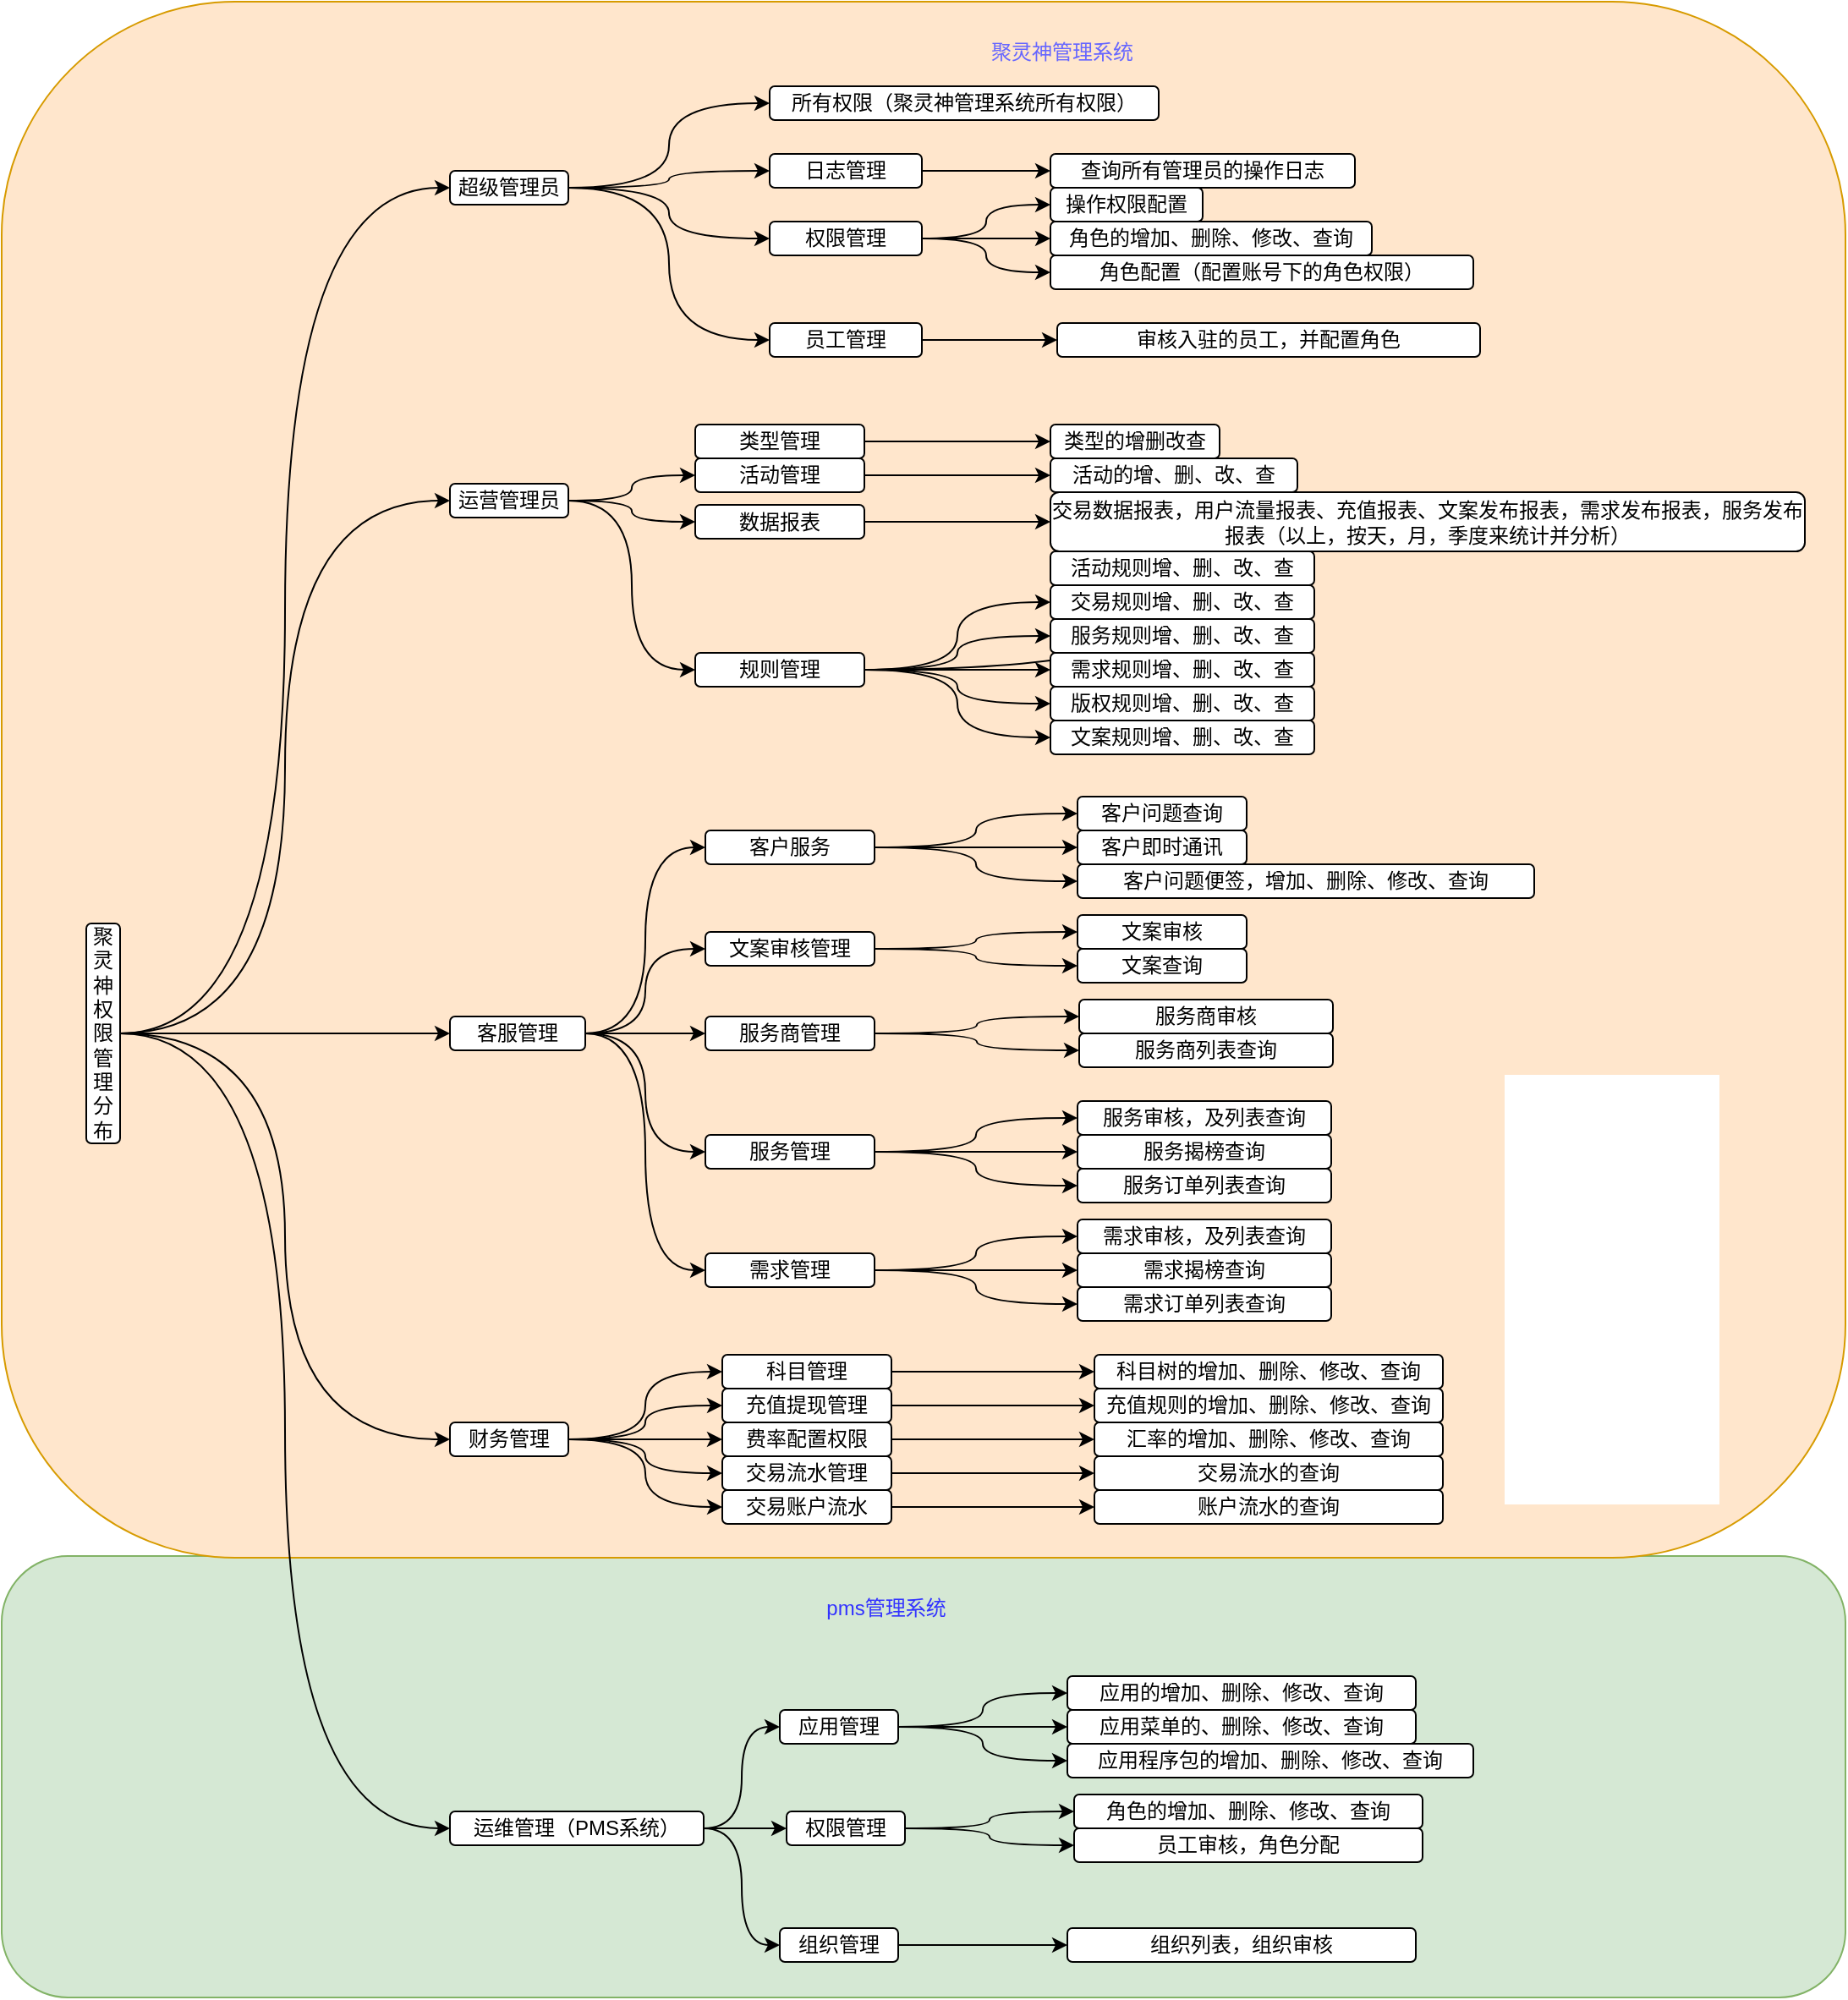 <mxfile version="14.7.7" type="github">
  <diagram id="MB_AScBWJvY5yQ6FJXbP" name="Page-1">
    <mxGraphModel dx="2353" dy="866" grid="1" gridSize="10" guides="1" tooltips="1" connect="1" arrows="1" fold="1" page="1" pageScale="1" pageWidth="827" pageHeight="1169" math="0" shadow="0">
      <root>
        <mxCell id="0" />
        <mxCell id="1" parent="0" />
        <mxCell id="_TmynbGkH612RKtOp_gE-199" value="" style="rounded=1;whiteSpace=wrap;html=1;fillColor=#d5e8d4;strokeColor=#82b366;" vertex="1" parent="1">
          <mxGeometry x="-130" y="929" width="1090" height="261" as="geometry" />
        </mxCell>
        <mxCell id="_TmynbGkH612RKtOp_gE-198" value="" style="rounded=1;whiteSpace=wrap;html=1;fillColor=#ffe6cc;strokeColor=#d79b00;" vertex="1" parent="1">
          <mxGeometry x="-130" y="10" width="1090" height="920" as="geometry" />
        </mxCell>
        <mxCell id="_TmynbGkH612RKtOp_gE-12" style="edgeStyle=orthogonalEdgeStyle;rounded=0;orthogonalLoop=1;jettySize=auto;html=1;entryX=0;entryY=0.5;entryDx=0;entryDy=0;curved=1;" edge="1" parent="1" source="_TmynbGkH612RKtOp_gE-1" target="_TmynbGkH612RKtOp_gE-4">
          <mxGeometry relative="1" as="geometry" />
        </mxCell>
        <mxCell id="_TmynbGkH612RKtOp_gE-15" style="edgeStyle=orthogonalEdgeStyle;curved=1;rounded=0;orthogonalLoop=1;jettySize=auto;html=1;exitX=1;exitY=0.5;exitDx=0;exitDy=0;entryX=0;entryY=0.5;entryDx=0;entryDy=0;" edge="1" parent="1" source="_TmynbGkH612RKtOp_gE-1" target="_TmynbGkH612RKtOp_gE-6">
          <mxGeometry relative="1" as="geometry" />
        </mxCell>
        <mxCell id="_TmynbGkH612RKtOp_gE-54" style="edgeStyle=orthogonalEdgeStyle;curved=1;rounded=0;orthogonalLoop=1;jettySize=auto;html=1;exitX=1;exitY=0.5;exitDx=0;exitDy=0;entryX=0;entryY=0.5;entryDx=0;entryDy=0;" edge="1" parent="1" source="_TmynbGkH612RKtOp_gE-1" target="_TmynbGkH612RKtOp_gE-53">
          <mxGeometry relative="1" as="geometry" />
        </mxCell>
        <mxCell id="_TmynbGkH612RKtOp_gE-116" style="edgeStyle=orthogonalEdgeStyle;curved=1;rounded=0;orthogonalLoop=1;jettySize=auto;html=1;exitX=1;exitY=0.5;exitDx=0;exitDy=0;entryX=0;entryY=0.5;entryDx=0;entryDy=0;" edge="1" parent="1" source="_TmynbGkH612RKtOp_gE-1" target="_TmynbGkH612RKtOp_gE-112">
          <mxGeometry relative="1" as="geometry" />
        </mxCell>
        <mxCell id="_TmynbGkH612RKtOp_gE-195" style="edgeStyle=orthogonalEdgeStyle;curved=1;rounded=0;orthogonalLoop=1;jettySize=auto;html=1;exitX=1;exitY=0.5;exitDx=0;exitDy=0;entryX=0;entryY=0.5;entryDx=0;entryDy=0;" edge="1" parent="1" source="_TmynbGkH612RKtOp_gE-1" target="_TmynbGkH612RKtOp_gE-5">
          <mxGeometry relative="1" as="geometry" />
        </mxCell>
        <mxCell id="_TmynbGkH612RKtOp_gE-1" value="聚灵神权限管理分布" style="rounded=1;whiteSpace=wrap;html=1;" vertex="1" parent="1">
          <mxGeometry x="-80" y="555" width="20" height="130" as="geometry" />
        </mxCell>
        <mxCell id="_TmynbGkH612RKtOp_gE-67" style="edgeStyle=orthogonalEdgeStyle;curved=1;rounded=0;orthogonalLoop=1;jettySize=auto;html=1;exitX=1;exitY=0.5;exitDx=0;exitDy=0;entryX=0;entryY=0.5;entryDx=0;entryDy=0;" edge="1" parent="1" source="_TmynbGkH612RKtOp_gE-4" target="_TmynbGkH612RKtOp_gE-18">
          <mxGeometry relative="1" as="geometry" />
        </mxCell>
        <mxCell id="_TmynbGkH612RKtOp_gE-68" style="edgeStyle=orthogonalEdgeStyle;curved=1;rounded=0;orthogonalLoop=1;jettySize=auto;html=1;exitX=1;exitY=0.5;exitDx=0;exitDy=0;entryX=0;entryY=0.5;entryDx=0;entryDy=0;" edge="1" parent="1" source="_TmynbGkH612RKtOp_gE-4" target="_TmynbGkH612RKtOp_gE-62">
          <mxGeometry relative="1" as="geometry" />
        </mxCell>
        <mxCell id="_TmynbGkH612RKtOp_gE-125" style="edgeStyle=orthogonalEdgeStyle;curved=1;rounded=0;orthogonalLoop=1;jettySize=auto;html=1;exitX=1;exitY=0.5;exitDx=0;exitDy=0;" edge="1" parent="1" source="_TmynbGkH612RKtOp_gE-4" target="_TmynbGkH612RKtOp_gE-123">
          <mxGeometry relative="1" as="geometry" />
        </mxCell>
        <mxCell id="_TmynbGkH612RKtOp_gE-207" style="edgeStyle=orthogonalEdgeStyle;curved=1;rounded=0;orthogonalLoop=1;jettySize=auto;html=1;exitX=1;exitY=0.5;exitDx=0;exitDy=0;entryX=0;entryY=0.5;entryDx=0;entryDy=0;" edge="1" parent="1" source="_TmynbGkH612RKtOp_gE-4" target="_TmynbGkH612RKtOp_gE-204">
          <mxGeometry relative="1" as="geometry" />
        </mxCell>
        <mxCell id="_TmynbGkH612RKtOp_gE-4" value="超级管理员" style="rounded=1;whiteSpace=wrap;html=1;" vertex="1" parent="1">
          <mxGeometry x="135" y="110" width="70" height="20" as="geometry" />
        </mxCell>
        <mxCell id="_TmynbGkH612RKtOp_gE-71" style="edgeStyle=orthogonalEdgeStyle;curved=1;rounded=0;orthogonalLoop=1;jettySize=auto;html=1;exitX=1;exitY=0.5;exitDx=0;exitDy=0;" edge="1" parent="1" source="_TmynbGkH612RKtOp_gE-5" target="_TmynbGkH612RKtOp_gE-24">
          <mxGeometry relative="1" as="geometry" />
        </mxCell>
        <mxCell id="_TmynbGkH612RKtOp_gE-72" style="edgeStyle=orthogonalEdgeStyle;curved=1;rounded=0;orthogonalLoop=1;jettySize=auto;html=1;exitX=1;exitY=0.5;exitDx=0;exitDy=0;entryX=0;entryY=0.5;entryDx=0;entryDy=0;" edge="1" parent="1" source="_TmynbGkH612RKtOp_gE-5" target="_TmynbGkH612RKtOp_gE-25">
          <mxGeometry relative="1" as="geometry" />
        </mxCell>
        <mxCell id="_TmynbGkH612RKtOp_gE-73" style="edgeStyle=orthogonalEdgeStyle;curved=1;rounded=0;orthogonalLoop=1;jettySize=auto;html=1;exitX=1;exitY=0.5;exitDx=0;exitDy=0;entryX=0;entryY=0.5;entryDx=0;entryDy=0;" edge="1" parent="1" source="_TmynbGkH612RKtOp_gE-5" target="_TmynbGkH612RKtOp_gE-26">
          <mxGeometry relative="1" as="geometry" />
        </mxCell>
        <mxCell id="_TmynbGkH612RKtOp_gE-5" value="运营管理员" style="rounded=1;whiteSpace=wrap;html=1;" vertex="1" parent="1">
          <mxGeometry x="135" y="295" width="70" height="20" as="geometry" />
        </mxCell>
        <mxCell id="_TmynbGkH612RKtOp_gE-74" style="edgeStyle=orthogonalEdgeStyle;curved=1;rounded=0;orthogonalLoop=1;jettySize=auto;html=1;exitX=1;exitY=0.5;exitDx=0;exitDy=0;entryX=0;entryY=0.5;entryDx=0;entryDy=0;" edge="1" parent="1" source="_TmynbGkH612RKtOp_gE-6" target="_TmynbGkH612RKtOp_gE-27">
          <mxGeometry relative="1" as="geometry" />
        </mxCell>
        <mxCell id="_TmynbGkH612RKtOp_gE-75" style="edgeStyle=orthogonalEdgeStyle;curved=1;rounded=0;orthogonalLoop=1;jettySize=auto;html=1;exitX=1;exitY=0.5;exitDx=0;exitDy=0;" edge="1" parent="1" source="_TmynbGkH612RKtOp_gE-6" target="_TmynbGkH612RKtOp_gE-28">
          <mxGeometry relative="1" as="geometry" />
        </mxCell>
        <mxCell id="_TmynbGkH612RKtOp_gE-76" style="edgeStyle=orthogonalEdgeStyle;curved=1;rounded=0;orthogonalLoop=1;jettySize=auto;html=1;exitX=1;exitY=0.5;exitDx=0;exitDy=0;entryX=0;entryY=0.5;entryDx=0;entryDy=0;" edge="1" parent="1" source="_TmynbGkH612RKtOp_gE-6" target="_TmynbGkH612RKtOp_gE-29">
          <mxGeometry relative="1" as="geometry" />
        </mxCell>
        <mxCell id="_TmynbGkH612RKtOp_gE-77" style="edgeStyle=orthogonalEdgeStyle;curved=1;rounded=0;orthogonalLoop=1;jettySize=auto;html=1;exitX=1;exitY=0.5;exitDx=0;exitDy=0;" edge="1" parent="1" source="_TmynbGkH612RKtOp_gE-6" target="_TmynbGkH612RKtOp_gE-30">
          <mxGeometry relative="1" as="geometry" />
        </mxCell>
        <mxCell id="_TmynbGkH612RKtOp_gE-78" style="edgeStyle=orthogonalEdgeStyle;curved=1;rounded=0;orthogonalLoop=1;jettySize=auto;html=1;exitX=1;exitY=0.5;exitDx=0;exitDy=0;entryX=0;entryY=0.5;entryDx=0;entryDy=0;" edge="1" parent="1" source="_TmynbGkH612RKtOp_gE-6" target="_TmynbGkH612RKtOp_gE-32">
          <mxGeometry relative="1" as="geometry" />
        </mxCell>
        <mxCell id="_TmynbGkH612RKtOp_gE-6" value="财务管理" style="rounded=1;whiteSpace=wrap;html=1;" vertex="1" parent="1">
          <mxGeometry x="135" y="850" width="70" height="20" as="geometry" />
        </mxCell>
        <mxCell id="_TmynbGkH612RKtOp_gE-18" value="所有权限（聚灵神管理系统所有权限）" style="rounded=1;whiteSpace=wrap;html=1;" vertex="1" parent="1">
          <mxGeometry x="324" y="60" width="230" height="20" as="geometry" />
        </mxCell>
        <mxCell id="_TmynbGkH612RKtOp_gE-86" style="edgeStyle=orthogonalEdgeStyle;curved=1;rounded=0;orthogonalLoop=1;jettySize=auto;html=1;exitX=1;exitY=0.5;exitDx=0;exitDy=0;entryX=0;entryY=0.5;entryDx=0;entryDy=0;" edge="1" parent="1" source="_TmynbGkH612RKtOp_gE-23" target="_TmynbGkH612RKtOp_gE-37">
          <mxGeometry relative="1" as="geometry" />
        </mxCell>
        <mxCell id="_TmynbGkH612RKtOp_gE-23" value="类型管理" style="rounded=1;whiteSpace=wrap;html=1;" vertex="1" parent="1">
          <mxGeometry x="280" y="260" width="100" height="20" as="geometry" />
        </mxCell>
        <mxCell id="_TmynbGkH612RKtOp_gE-88" style="edgeStyle=orthogonalEdgeStyle;curved=1;rounded=0;orthogonalLoop=1;jettySize=auto;html=1;exitX=1;exitY=0.5;exitDx=0;exitDy=0;entryX=0;entryY=0.5;entryDx=0;entryDy=0;" edge="1" parent="1" source="_TmynbGkH612RKtOp_gE-24" target="_TmynbGkH612RKtOp_gE-38">
          <mxGeometry relative="1" as="geometry" />
        </mxCell>
        <mxCell id="_TmynbGkH612RKtOp_gE-24" value="活动管理" style="rounded=1;whiteSpace=wrap;html=1;" vertex="1" parent="1">
          <mxGeometry x="280" y="280" width="100" height="20" as="geometry" />
        </mxCell>
        <mxCell id="_TmynbGkH612RKtOp_gE-89" style="edgeStyle=orthogonalEdgeStyle;curved=1;rounded=0;orthogonalLoop=1;jettySize=auto;html=1;exitX=1;exitY=0.5;exitDx=0;exitDy=0;" edge="1" parent="1" source="_TmynbGkH612RKtOp_gE-25" target="_TmynbGkH612RKtOp_gE-39">
          <mxGeometry relative="1" as="geometry" />
        </mxCell>
        <mxCell id="_TmynbGkH612RKtOp_gE-25" value="数据报表" style="rounded=1;whiteSpace=wrap;html=1;" vertex="1" parent="1">
          <mxGeometry x="280" y="307.5" width="100" height="20" as="geometry" />
        </mxCell>
        <mxCell id="_TmynbGkH612RKtOp_gE-90" style="edgeStyle=orthogonalEdgeStyle;curved=1;rounded=0;orthogonalLoop=1;jettySize=auto;html=1;exitX=1;exitY=0.5;exitDx=0;exitDy=0;" edge="1" parent="1" source="_TmynbGkH612RKtOp_gE-26" target="_TmynbGkH612RKtOp_gE-40">
          <mxGeometry relative="1" as="geometry" />
        </mxCell>
        <mxCell id="_TmynbGkH612RKtOp_gE-91" style="edgeStyle=orthogonalEdgeStyle;curved=1;rounded=0;orthogonalLoop=1;jettySize=auto;html=1;exitX=1;exitY=0.5;exitDx=0;exitDy=0;entryX=0;entryY=0.5;entryDx=0;entryDy=0;" edge="1" parent="1" source="_TmynbGkH612RKtOp_gE-26" target="_TmynbGkH612RKtOp_gE-41">
          <mxGeometry relative="1" as="geometry" />
        </mxCell>
        <mxCell id="_TmynbGkH612RKtOp_gE-92" style="edgeStyle=orthogonalEdgeStyle;curved=1;rounded=0;orthogonalLoop=1;jettySize=auto;html=1;exitX=1;exitY=0.5;exitDx=0;exitDy=0;entryX=0;entryY=0.5;entryDx=0;entryDy=0;" edge="1" parent="1" source="_TmynbGkH612RKtOp_gE-26" target="_TmynbGkH612RKtOp_gE-43">
          <mxGeometry relative="1" as="geometry" />
        </mxCell>
        <mxCell id="_TmynbGkH612RKtOp_gE-93" style="edgeStyle=orthogonalEdgeStyle;curved=1;rounded=0;orthogonalLoop=1;jettySize=auto;html=1;exitX=1;exitY=0.5;exitDx=0;exitDy=0;entryX=0;entryY=0.5;entryDx=0;entryDy=0;" edge="1" parent="1" source="_TmynbGkH612RKtOp_gE-26" target="_TmynbGkH612RKtOp_gE-44">
          <mxGeometry relative="1" as="geometry" />
        </mxCell>
        <mxCell id="_TmynbGkH612RKtOp_gE-94" style="edgeStyle=orthogonalEdgeStyle;curved=1;rounded=0;orthogonalLoop=1;jettySize=auto;html=1;exitX=1;exitY=0.5;exitDx=0;exitDy=0;entryX=0;entryY=0.5;entryDx=0;entryDy=0;" edge="1" parent="1" source="_TmynbGkH612RKtOp_gE-26" target="_TmynbGkH612RKtOp_gE-46">
          <mxGeometry relative="1" as="geometry" />
        </mxCell>
        <mxCell id="_TmynbGkH612RKtOp_gE-95" style="edgeStyle=orthogonalEdgeStyle;curved=1;rounded=0;orthogonalLoop=1;jettySize=auto;html=1;exitX=1;exitY=0.5;exitDx=0;exitDy=0;entryX=0;entryY=0.5;entryDx=0;entryDy=0;" edge="1" parent="1" source="_TmynbGkH612RKtOp_gE-26" target="_TmynbGkH612RKtOp_gE-47">
          <mxGeometry relative="1" as="geometry" />
        </mxCell>
        <mxCell id="_TmynbGkH612RKtOp_gE-26" value="规则管理" style="rounded=1;whiteSpace=wrap;html=1;" vertex="1" parent="1">
          <mxGeometry x="280" y="395" width="100" height="20" as="geometry" />
        </mxCell>
        <mxCell id="_TmynbGkH612RKtOp_gE-96" style="edgeStyle=orthogonalEdgeStyle;curved=1;rounded=0;orthogonalLoop=1;jettySize=auto;html=1;exitX=1;exitY=0.5;exitDx=0;exitDy=0;entryX=0;entryY=0.5;entryDx=0;entryDy=0;" edge="1" parent="1" source="_TmynbGkH612RKtOp_gE-27" target="_TmynbGkH612RKtOp_gE-48">
          <mxGeometry relative="1" as="geometry" />
        </mxCell>
        <mxCell id="_TmynbGkH612RKtOp_gE-27" value="科目管理" style="rounded=1;whiteSpace=wrap;html=1;" vertex="1" parent="1">
          <mxGeometry x="296" y="810" width="100" height="20" as="geometry" />
        </mxCell>
        <mxCell id="_TmynbGkH612RKtOp_gE-97" style="edgeStyle=orthogonalEdgeStyle;curved=1;rounded=0;orthogonalLoop=1;jettySize=auto;html=1;exitX=1;exitY=0.5;exitDx=0;exitDy=0;" edge="1" parent="1" source="_TmynbGkH612RKtOp_gE-28" target="_TmynbGkH612RKtOp_gE-49">
          <mxGeometry relative="1" as="geometry" />
        </mxCell>
        <mxCell id="_TmynbGkH612RKtOp_gE-28" value="充值提现管理" style="rounded=1;whiteSpace=wrap;html=1;" vertex="1" parent="1">
          <mxGeometry x="296" y="830" width="100" height="20" as="geometry" />
        </mxCell>
        <mxCell id="_TmynbGkH612RKtOp_gE-98" style="edgeStyle=orthogonalEdgeStyle;curved=1;rounded=0;orthogonalLoop=1;jettySize=auto;html=1;exitX=1;exitY=0.5;exitDx=0;exitDy=0;" edge="1" parent="1" source="_TmynbGkH612RKtOp_gE-29" target="_TmynbGkH612RKtOp_gE-50">
          <mxGeometry relative="1" as="geometry" />
        </mxCell>
        <mxCell id="_TmynbGkH612RKtOp_gE-29" value="费率配置权限" style="rounded=1;whiteSpace=wrap;html=1;" vertex="1" parent="1">
          <mxGeometry x="296" y="850" width="100" height="20" as="geometry" />
        </mxCell>
        <mxCell id="_TmynbGkH612RKtOp_gE-99" style="edgeStyle=orthogonalEdgeStyle;curved=1;rounded=0;orthogonalLoop=1;jettySize=auto;html=1;exitX=1;exitY=0.5;exitDx=0;exitDy=0;entryX=0;entryY=0.5;entryDx=0;entryDy=0;" edge="1" parent="1" source="_TmynbGkH612RKtOp_gE-30" target="_TmynbGkH612RKtOp_gE-51">
          <mxGeometry relative="1" as="geometry" />
        </mxCell>
        <mxCell id="_TmynbGkH612RKtOp_gE-30" value="交易流水管理" style="rounded=1;whiteSpace=wrap;html=1;" vertex="1" parent="1">
          <mxGeometry x="296" y="870" width="100" height="20" as="geometry" />
        </mxCell>
        <mxCell id="_TmynbGkH612RKtOp_gE-163" style="edgeStyle=orthogonalEdgeStyle;curved=1;rounded=0;orthogonalLoop=1;jettySize=auto;html=1;exitX=1;exitY=0.5;exitDx=0;exitDy=0;entryX=0;entryY=0.5;entryDx=0;entryDy=0;" edge="1" parent="1" source="_TmynbGkH612RKtOp_gE-32" target="_TmynbGkH612RKtOp_gE-52">
          <mxGeometry relative="1" as="geometry" />
        </mxCell>
        <mxCell id="_TmynbGkH612RKtOp_gE-32" value="交易账户流水" style="rounded=1;whiteSpace=wrap;html=1;" vertex="1" parent="1">
          <mxGeometry x="296" y="890" width="100" height="20" as="geometry" />
        </mxCell>
        <mxCell id="_TmynbGkH612RKtOp_gE-37" value="类型的增删改查" style="rounded=1;whiteSpace=wrap;html=1;" vertex="1" parent="1">
          <mxGeometry x="490" y="260" width="100" height="20" as="geometry" />
        </mxCell>
        <mxCell id="_TmynbGkH612RKtOp_gE-38" value="活动的增、删、改、查" style="rounded=1;whiteSpace=wrap;html=1;" vertex="1" parent="1">
          <mxGeometry x="490" y="280" width="146" height="20" as="geometry" />
        </mxCell>
        <mxCell id="_TmynbGkH612RKtOp_gE-39" value="交易数据报表，用户流量报表、充值报表、文案发布报表，需求发布报表，服务发布报表（以上，按天，月，季度来统计并分析）" style="rounded=1;whiteSpace=wrap;html=1;" vertex="1" parent="1">
          <mxGeometry x="490" y="300" width="446" height="35" as="geometry" />
        </mxCell>
        <mxCell id="_TmynbGkH612RKtOp_gE-40" value="活动规则增、删、改、查" style="rounded=1;whiteSpace=wrap;html=1;" vertex="1" parent="1">
          <mxGeometry x="490" y="335" width="156" height="20" as="geometry" />
        </mxCell>
        <mxCell id="_TmynbGkH612RKtOp_gE-41" value="交易规则增、删、改、查" style="rounded=1;whiteSpace=wrap;html=1;" vertex="1" parent="1">
          <mxGeometry x="490" y="355" width="156" height="20" as="geometry" />
        </mxCell>
        <mxCell id="_TmynbGkH612RKtOp_gE-43" value="服务规则增、删、改、查" style="rounded=1;whiteSpace=wrap;html=1;" vertex="1" parent="1">
          <mxGeometry x="490" y="375" width="156" height="20" as="geometry" />
        </mxCell>
        <mxCell id="_TmynbGkH612RKtOp_gE-44" value="需求规则增、删、改、查" style="rounded=1;whiteSpace=wrap;html=1;" vertex="1" parent="1">
          <mxGeometry x="490" y="395" width="156" height="20" as="geometry" />
        </mxCell>
        <mxCell id="_TmynbGkH612RKtOp_gE-46" value="版权规则增、删、改、查" style="rounded=1;whiteSpace=wrap;html=1;" vertex="1" parent="1">
          <mxGeometry x="490" y="415" width="156" height="20" as="geometry" />
        </mxCell>
        <mxCell id="_TmynbGkH612RKtOp_gE-47" value="文案规则增、删、改、查" style="rounded=1;whiteSpace=wrap;html=1;" vertex="1" parent="1">
          <mxGeometry x="490" y="435" width="156" height="20" as="geometry" />
        </mxCell>
        <mxCell id="_TmynbGkH612RKtOp_gE-48" value="科目树的增加、删除、修改、查询" style="rounded=1;whiteSpace=wrap;html=1;" vertex="1" parent="1">
          <mxGeometry x="516" y="810" width="206" height="20" as="geometry" />
        </mxCell>
        <mxCell id="_TmynbGkH612RKtOp_gE-49" value="充值规则的增加、删除、修改、查询" style="rounded=1;whiteSpace=wrap;html=1;" vertex="1" parent="1">
          <mxGeometry x="516" y="830" width="206" height="20" as="geometry" />
        </mxCell>
        <mxCell id="_TmynbGkH612RKtOp_gE-50" value="汇率的增加、删除、修改、查询" style="rounded=1;whiteSpace=wrap;html=1;" vertex="1" parent="1">
          <mxGeometry x="516" y="850" width="206" height="20" as="geometry" />
        </mxCell>
        <mxCell id="_TmynbGkH612RKtOp_gE-51" value="交易流水的查询" style="rounded=1;whiteSpace=wrap;html=1;" vertex="1" parent="1">
          <mxGeometry x="516" y="870" width="206" height="20" as="geometry" />
        </mxCell>
        <mxCell id="_TmynbGkH612RKtOp_gE-52" value="账户流水的查询" style="rounded=1;whiteSpace=wrap;html=1;" vertex="1" parent="1">
          <mxGeometry x="516" y="890" width="206" height="20" as="geometry" />
        </mxCell>
        <mxCell id="_TmynbGkH612RKtOp_gE-196" style="edgeStyle=orthogonalEdgeStyle;curved=1;rounded=0;orthogonalLoop=1;jettySize=auto;html=1;exitX=1;exitY=0.5;exitDx=0;exitDy=0;entryX=0;entryY=0.5;entryDx=0;entryDy=0;" edge="1" parent="1" source="_TmynbGkH612RKtOp_gE-53" target="_TmynbGkH612RKtOp_gE-55">
          <mxGeometry relative="1" as="geometry" />
        </mxCell>
        <mxCell id="_TmynbGkH612RKtOp_gE-197" style="edgeStyle=orthogonalEdgeStyle;curved=1;rounded=0;orthogonalLoop=1;jettySize=auto;html=1;exitX=1;exitY=0.5;exitDx=0;exitDy=0;entryX=0;entryY=0.5;entryDx=0;entryDy=0;" edge="1" parent="1" source="_TmynbGkH612RKtOp_gE-53" target="_TmynbGkH612RKtOp_gE-59">
          <mxGeometry relative="1" as="geometry" />
        </mxCell>
        <mxCell id="_TmynbGkH612RKtOp_gE-202" style="edgeStyle=orthogonalEdgeStyle;curved=1;rounded=0;orthogonalLoop=1;jettySize=auto;html=1;exitX=1;exitY=0.5;exitDx=0;exitDy=0;entryX=0;entryY=0.5;entryDx=0;entryDy=0;" edge="1" parent="1" source="_TmynbGkH612RKtOp_gE-53" target="_TmynbGkH612RKtOp_gE-200">
          <mxGeometry relative="1" as="geometry" />
        </mxCell>
        <mxCell id="_TmynbGkH612RKtOp_gE-53" value="运维管理（PMS系统）" style="rounded=1;whiteSpace=wrap;html=1;" vertex="1" parent="1">
          <mxGeometry x="135" y="1080" width="150" height="20" as="geometry" />
        </mxCell>
        <mxCell id="_TmynbGkH612RKtOp_gE-101" style="edgeStyle=orthogonalEdgeStyle;curved=1;rounded=0;orthogonalLoop=1;jettySize=auto;html=1;exitX=1;exitY=0.5;exitDx=0;exitDy=0;entryX=0;entryY=0.5;entryDx=0;entryDy=0;" edge="1" parent="1" source="_TmynbGkH612RKtOp_gE-55" target="_TmynbGkH612RKtOp_gE-56">
          <mxGeometry relative="1" as="geometry" />
        </mxCell>
        <mxCell id="_TmynbGkH612RKtOp_gE-103" style="edgeStyle=orthogonalEdgeStyle;curved=1;rounded=0;orthogonalLoop=1;jettySize=auto;html=1;exitX=1;exitY=0.5;exitDx=0;exitDy=0;" edge="1" parent="1" source="_TmynbGkH612RKtOp_gE-55" target="_TmynbGkH612RKtOp_gE-57">
          <mxGeometry relative="1" as="geometry" />
        </mxCell>
        <mxCell id="_TmynbGkH612RKtOp_gE-104" style="edgeStyle=orthogonalEdgeStyle;curved=1;rounded=0;orthogonalLoop=1;jettySize=auto;html=1;exitX=1;exitY=0.5;exitDx=0;exitDy=0;" edge="1" parent="1" source="_TmynbGkH612RKtOp_gE-55" target="_TmynbGkH612RKtOp_gE-58">
          <mxGeometry relative="1" as="geometry" />
        </mxCell>
        <mxCell id="_TmynbGkH612RKtOp_gE-55" value="应用管理" style="rounded=1;whiteSpace=wrap;html=1;" vertex="1" parent="1">
          <mxGeometry x="330" y="1020" width="70" height="20" as="geometry" />
        </mxCell>
        <mxCell id="_TmynbGkH612RKtOp_gE-56" value="应用的增加、删除、修改、查询" style="rounded=1;whiteSpace=wrap;html=1;" vertex="1" parent="1">
          <mxGeometry x="500" y="1000" width="206" height="20" as="geometry" />
        </mxCell>
        <mxCell id="_TmynbGkH612RKtOp_gE-57" value="应用菜单的、删除、修改、查询" style="rounded=1;whiteSpace=wrap;html=1;" vertex="1" parent="1">
          <mxGeometry x="500" y="1020" width="206" height="20" as="geometry" />
        </mxCell>
        <mxCell id="_TmynbGkH612RKtOp_gE-58" value="应用程序包的增加、删除、修改、查询" style="rounded=1;whiteSpace=wrap;html=1;" vertex="1" parent="1">
          <mxGeometry x="500" y="1040" width="240" height="20" as="geometry" />
        </mxCell>
        <mxCell id="_TmynbGkH612RKtOp_gE-105" style="edgeStyle=orthogonalEdgeStyle;curved=1;rounded=0;orthogonalLoop=1;jettySize=auto;html=1;exitX=1;exitY=0.5;exitDx=0;exitDy=0;" edge="1" parent="1" source="_TmynbGkH612RKtOp_gE-59" target="_TmynbGkH612RKtOp_gE-60">
          <mxGeometry relative="1" as="geometry" />
        </mxCell>
        <mxCell id="_TmynbGkH612RKtOp_gE-106" style="edgeStyle=orthogonalEdgeStyle;curved=1;rounded=0;orthogonalLoop=1;jettySize=auto;html=1;exitX=1;exitY=0.5;exitDx=0;exitDy=0;" edge="1" parent="1" source="_TmynbGkH612RKtOp_gE-59" target="_TmynbGkH612RKtOp_gE-61">
          <mxGeometry relative="1" as="geometry" />
        </mxCell>
        <mxCell id="_TmynbGkH612RKtOp_gE-59" value="权限管理" style="rounded=1;whiteSpace=wrap;html=1;" vertex="1" parent="1">
          <mxGeometry x="334" y="1080" width="70" height="20" as="geometry" />
        </mxCell>
        <mxCell id="_TmynbGkH612RKtOp_gE-60" value="角色的增加、删除、修改、查询" style="rounded=1;whiteSpace=wrap;html=1;" vertex="1" parent="1">
          <mxGeometry x="504" y="1070" width="206" height="20" as="geometry" />
        </mxCell>
        <mxCell id="_TmynbGkH612RKtOp_gE-61" value="员工审核，角色分配" style="rounded=1;whiteSpace=wrap;html=1;" vertex="1" parent="1">
          <mxGeometry x="504" y="1090" width="206" height="20" as="geometry" />
        </mxCell>
        <mxCell id="_TmynbGkH612RKtOp_gE-81" style="edgeStyle=orthogonalEdgeStyle;curved=1;rounded=0;orthogonalLoop=1;jettySize=auto;html=1;exitX=1;exitY=0.5;exitDx=0;exitDy=0;" edge="1" parent="1" source="_TmynbGkH612RKtOp_gE-62" target="_TmynbGkH612RKtOp_gE-64">
          <mxGeometry relative="1" as="geometry" />
        </mxCell>
        <mxCell id="_TmynbGkH612RKtOp_gE-82" style="edgeStyle=orthogonalEdgeStyle;curved=1;rounded=0;orthogonalLoop=1;jettySize=auto;html=1;exitX=1;exitY=0.5;exitDx=0;exitDy=0;entryX=0;entryY=0.5;entryDx=0;entryDy=0;" edge="1" parent="1" source="_TmynbGkH612RKtOp_gE-62" target="_TmynbGkH612RKtOp_gE-63">
          <mxGeometry relative="1" as="geometry" />
        </mxCell>
        <mxCell id="_TmynbGkH612RKtOp_gE-83" style="edgeStyle=orthogonalEdgeStyle;curved=1;rounded=0;orthogonalLoop=1;jettySize=auto;html=1;exitX=1;exitY=0.5;exitDx=0;exitDy=0;" edge="1" parent="1" source="_TmynbGkH612RKtOp_gE-62" target="_TmynbGkH612RKtOp_gE-65">
          <mxGeometry relative="1" as="geometry" />
        </mxCell>
        <mxCell id="_TmynbGkH612RKtOp_gE-62" value="权限管理" style="rounded=1;whiteSpace=wrap;html=1;" vertex="1" parent="1">
          <mxGeometry x="324" y="140" width="90" height="20" as="geometry" />
        </mxCell>
        <mxCell id="_TmynbGkH612RKtOp_gE-63" value="操作权限配置" style="rounded=1;whiteSpace=wrap;html=1;" vertex="1" parent="1">
          <mxGeometry x="490" y="120" width="90" height="20" as="geometry" />
        </mxCell>
        <mxCell id="_TmynbGkH612RKtOp_gE-64" value="角色的增加、删除、修改、查询" style="rounded=1;whiteSpace=wrap;html=1;" vertex="1" parent="1">
          <mxGeometry x="490" y="140" width="190" height="20" as="geometry" />
        </mxCell>
        <mxCell id="_TmynbGkH612RKtOp_gE-65" value="角色配置（配置账号下的角色权限）" style="rounded=1;whiteSpace=wrap;html=1;" vertex="1" parent="1">
          <mxGeometry x="490" y="160" width="250" height="20" as="geometry" />
        </mxCell>
        <mxCell id="_TmynbGkH612RKtOp_gE-110" value="&lt;font color=&quot;#3333ff&quot;&gt;pms管理系统&lt;/font&gt;" style="text;html=1;strokeColor=none;fillColor=none;align=center;verticalAlign=middle;whiteSpace=wrap;rounded=0;" vertex="1" parent="1">
          <mxGeometry x="310" y="940" width="166" height="40" as="geometry" />
        </mxCell>
        <mxCell id="_TmynbGkH612RKtOp_gE-111" value="&lt;font color=&quot;#6666ff&quot;&gt;聚灵神管理系统&lt;/font&gt;" style="text;html=1;strokeColor=none;fillColor=none;align=center;verticalAlign=middle;whiteSpace=wrap;rounded=0;" vertex="1" parent="1">
          <mxGeometry x="414" y="20" width="166" height="40" as="geometry" />
        </mxCell>
        <mxCell id="_TmynbGkH612RKtOp_gE-175" style="edgeStyle=orthogonalEdgeStyle;curved=1;rounded=0;orthogonalLoop=1;jettySize=auto;html=1;exitX=1;exitY=0.5;exitDx=0;exitDy=0;entryX=0;entryY=0.5;entryDx=0;entryDy=0;" edge="1" parent="1" source="_TmynbGkH612RKtOp_gE-112" target="_TmynbGkH612RKtOp_gE-158">
          <mxGeometry relative="1" as="geometry" />
        </mxCell>
        <mxCell id="_TmynbGkH612RKtOp_gE-176" style="edgeStyle=orthogonalEdgeStyle;curved=1;rounded=0;orthogonalLoop=1;jettySize=auto;html=1;exitX=1;exitY=0.5;exitDx=0;exitDy=0;entryX=0;entryY=0.5;entryDx=0;entryDy=0;" edge="1" parent="1" source="_TmynbGkH612RKtOp_gE-112" target="_TmynbGkH612RKtOp_gE-155">
          <mxGeometry relative="1" as="geometry" />
        </mxCell>
        <mxCell id="_TmynbGkH612RKtOp_gE-177" style="edgeStyle=orthogonalEdgeStyle;curved=1;rounded=0;orthogonalLoop=1;jettySize=auto;html=1;exitX=1;exitY=0.5;exitDx=0;exitDy=0;" edge="1" parent="1" source="_TmynbGkH612RKtOp_gE-112" target="_TmynbGkH612RKtOp_gE-156">
          <mxGeometry relative="1" as="geometry" />
        </mxCell>
        <mxCell id="_TmynbGkH612RKtOp_gE-178" style="edgeStyle=orthogonalEdgeStyle;curved=1;rounded=0;orthogonalLoop=1;jettySize=auto;html=1;exitX=1;exitY=0.5;exitDx=0;exitDy=0;entryX=0;entryY=0.5;entryDx=0;entryDy=0;" edge="1" parent="1" source="_TmynbGkH612RKtOp_gE-112" target="_TmynbGkH612RKtOp_gE-157">
          <mxGeometry relative="1" as="geometry" />
        </mxCell>
        <mxCell id="_TmynbGkH612RKtOp_gE-179" style="edgeStyle=orthogonalEdgeStyle;curved=1;rounded=0;orthogonalLoop=1;jettySize=auto;html=1;exitX=1;exitY=0.5;exitDx=0;exitDy=0;entryX=0;entryY=0.5;entryDx=0;entryDy=0;" edge="1" parent="1" source="_TmynbGkH612RKtOp_gE-112" target="_TmynbGkH612RKtOp_gE-161">
          <mxGeometry relative="1" as="geometry" />
        </mxCell>
        <mxCell id="_TmynbGkH612RKtOp_gE-112" value="客服管理" style="rounded=1;whiteSpace=wrap;html=1;" vertex="1" parent="1">
          <mxGeometry x="135" y="610" width="80" height="20" as="geometry" />
        </mxCell>
        <mxCell id="_TmynbGkH612RKtOp_gE-113" value="客户问题查询" style="rounded=1;whiteSpace=wrap;html=1;" vertex="1" parent="1">
          <mxGeometry x="506" y="480" width="100" height="20" as="geometry" />
        </mxCell>
        <mxCell id="_TmynbGkH612RKtOp_gE-114" value="客户即时通讯" style="rounded=1;whiteSpace=wrap;html=1;" vertex="1" parent="1">
          <mxGeometry x="506" y="500" width="100" height="20" as="geometry" />
        </mxCell>
        <mxCell id="_TmynbGkH612RKtOp_gE-115" value="客户问题便签，增加、删除、修改、查询" style="rounded=1;whiteSpace=wrap;html=1;" vertex="1" parent="1">
          <mxGeometry x="506" y="520" width="270" height="20" as="geometry" />
        </mxCell>
        <mxCell id="_TmynbGkH612RKtOp_gE-126" style="edgeStyle=orthogonalEdgeStyle;curved=1;rounded=0;orthogonalLoop=1;jettySize=auto;html=1;exitX=1;exitY=0.5;exitDx=0;exitDy=0;" edge="1" parent="1" source="_TmynbGkH612RKtOp_gE-123" target="_TmynbGkH612RKtOp_gE-124">
          <mxGeometry relative="1" as="geometry" />
        </mxCell>
        <mxCell id="_TmynbGkH612RKtOp_gE-123" value="日志管理" style="rounded=1;whiteSpace=wrap;html=1;" vertex="1" parent="1">
          <mxGeometry x="324" y="100" width="90" height="20" as="geometry" />
        </mxCell>
        <mxCell id="_TmynbGkH612RKtOp_gE-124" value="查询所有管理员的操作日志" style="rounded=1;whiteSpace=wrap;html=1;" vertex="1" parent="1">
          <mxGeometry x="490" y="100" width="180" height="20" as="geometry" />
        </mxCell>
        <mxCell id="_TmynbGkH612RKtOp_gE-183" style="edgeStyle=orthogonalEdgeStyle;curved=1;rounded=0;orthogonalLoop=1;jettySize=auto;html=1;exitX=1;exitY=0.5;exitDx=0;exitDy=0;" edge="1" parent="1" source="_TmynbGkH612RKtOp_gE-155" target="_TmynbGkH612RKtOp_gE-164">
          <mxGeometry relative="1" as="geometry" />
        </mxCell>
        <mxCell id="_TmynbGkH612RKtOp_gE-184" style="edgeStyle=orthogonalEdgeStyle;curved=1;rounded=0;orthogonalLoop=1;jettySize=auto;html=1;exitX=1;exitY=0.5;exitDx=0;exitDy=0;" edge="1" parent="1" source="_TmynbGkH612RKtOp_gE-155" target="_TmynbGkH612RKtOp_gE-165">
          <mxGeometry relative="1" as="geometry" />
        </mxCell>
        <mxCell id="_TmynbGkH612RKtOp_gE-155" value="文案审核管理" style="rounded=1;whiteSpace=wrap;html=1;" vertex="1" parent="1">
          <mxGeometry x="286" y="560" width="100" height="20" as="geometry" />
        </mxCell>
        <mxCell id="_TmynbGkH612RKtOp_gE-185" style="edgeStyle=orthogonalEdgeStyle;curved=1;rounded=0;orthogonalLoop=1;jettySize=auto;html=1;exitX=1;exitY=0.5;exitDx=0;exitDy=0;" edge="1" parent="1" source="_TmynbGkH612RKtOp_gE-156" target="_TmynbGkH612RKtOp_gE-166">
          <mxGeometry relative="1" as="geometry" />
        </mxCell>
        <mxCell id="_TmynbGkH612RKtOp_gE-193" style="edgeStyle=orthogonalEdgeStyle;curved=1;rounded=0;orthogonalLoop=1;jettySize=auto;html=1;exitX=1;exitY=0.5;exitDx=0;exitDy=0;entryX=0;entryY=0.5;entryDx=0;entryDy=0;" edge="1" parent="1" source="_TmynbGkH612RKtOp_gE-156" target="_TmynbGkH612RKtOp_gE-192">
          <mxGeometry relative="1" as="geometry" />
        </mxCell>
        <mxCell id="_TmynbGkH612RKtOp_gE-156" value="服务商管理" style="rounded=1;whiteSpace=wrap;html=1;" vertex="1" parent="1">
          <mxGeometry x="286" y="610" width="100" height="20" as="geometry" />
        </mxCell>
        <mxCell id="_TmynbGkH612RKtOp_gE-186" style="edgeStyle=orthogonalEdgeStyle;curved=1;rounded=0;orthogonalLoop=1;jettySize=auto;html=1;exitX=1;exitY=0.5;exitDx=0;exitDy=0;entryX=0;entryY=0.5;entryDx=0;entryDy=0;" edge="1" parent="1" source="_TmynbGkH612RKtOp_gE-157" target="_TmynbGkH612RKtOp_gE-167">
          <mxGeometry relative="1" as="geometry" />
        </mxCell>
        <mxCell id="_TmynbGkH612RKtOp_gE-187" style="edgeStyle=orthogonalEdgeStyle;curved=1;rounded=0;orthogonalLoop=1;jettySize=auto;html=1;exitX=1;exitY=0.5;exitDx=0;exitDy=0;entryX=0;entryY=0.5;entryDx=0;entryDy=0;" edge="1" parent="1" source="_TmynbGkH612RKtOp_gE-157" target="_TmynbGkH612RKtOp_gE-168">
          <mxGeometry relative="1" as="geometry" />
        </mxCell>
        <mxCell id="_TmynbGkH612RKtOp_gE-188" style="edgeStyle=orthogonalEdgeStyle;curved=1;rounded=0;orthogonalLoop=1;jettySize=auto;html=1;exitX=1;exitY=0.5;exitDx=0;exitDy=0;entryX=0;entryY=0.5;entryDx=0;entryDy=0;" edge="1" parent="1" source="_TmynbGkH612RKtOp_gE-157" target="_TmynbGkH612RKtOp_gE-169">
          <mxGeometry relative="1" as="geometry" />
        </mxCell>
        <mxCell id="_TmynbGkH612RKtOp_gE-157" value="服务管理" style="rounded=1;whiteSpace=wrap;html=1;" vertex="1" parent="1">
          <mxGeometry x="286" y="680" width="100" height="20" as="geometry" />
        </mxCell>
        <mxCell id="_TmynbGkH612RKtOp_gE-180" style="edgeStyle=orthogonalEdgeStyle;curved=1;rounded=0;orthogonalLoop=1;jettySize=auto;html=1;exitX=1;exitY=0.5;exitDx=0;exitDy=0;" edge="1" parent="1" source="_TmynbGkH612RKtOp_gE-158" target="_TmynbGkH612RKtOp_gE-113">
          <mxGeometry relative="1" as="geometry" />
        </mxCell>
        <mxCell id="_TmynbGkH612RKtOp_gE-181" style="edgeStyle=orthogonalEdgeStyle;curved=1;rounded=0;orthogonalLoop=1;jettySize=auto;html=1;exitX=1;exitY=0.5;exitDx=0;exitDy=0;entryX=0;entryY=0.5;entryDx=0;entryDy=0;" edge="1" parent="1" source="_TmynbGkH612RKtOp_gE-158" target="_TmynbGkH612RKtOp_gE-114">
          <mxGeometry relative="1" as="geometry" />
        </mxCell>
        <mxCell id="_TmynbGkH612RKtOp_gE-182" style="edgeStyle=orthogonalEdgeStyle;curved=1;rounded=0;orthogonalLoop=1;jettySize=auto;html=1;exitX=1;exitY=0.5;exitDx=0;exitDy=0;" edge="1" parent="1" source="_TmynbGkH612RKtOp_gE-158" target="_TmynbGkH612RKtOp_gE-115">
          <mxGeometry relative="1" as="geometry" />
        </mxCell>
        <mxCell id="_TmynbGkH612RKtOp_gE-158" value="客户服务" style="rounded=1;whiteSpace=wrap;html=1;" vertex="1" parent="1">
          <mxGeometry x="286" y="500" width="100" height="20" as="geometry" />
        </mxCell>
        <mxCell id="_TmynbGkH612RKtOp_gE-189" style="edgeStyle=orthogonalEdgeStyle;curved=1;rounded=0;orthogonalLoop=1;jettySize=auto;html=1;exitX=1;exitY=0.5;exitDx=0;exitDy=0;" edge="1" parent="1" source="_TmynbGkH612RKtOp_gE-161" target="_TmynbGkH612RKtOp_gE-173">
          <mxGeometry relative="1" as="geometry" />
        </mxCell>
        <mxCell id="_TmynbGkH612RKtOp_gE-190" style="edgeStyle=orthogonalEdgeStyle;curved=1;rounded=0;orthogonalLoop=1;jettySize=auto;html=1;exitX=1;exitY=0.5;exitDx=0;exitDy=0;" edge="1" parent="1" source="_TmynbGkH612RKtOp_gE-161" target="_TmynbGkH612RKtOp_gE-174">
          <mxGeometry relative="1" as="geometry" />
        </mxCell>
        <mxCell id="_TmynbGkH612RKtOp_gE-191" style="edgeStyle=orthogonalEdgeStyle;curved=1;rounded=0;orthogonalLoop=1;jettySize=auto;html=1;exitX=1;exitY=0.5;exitDx=0;exitDy=0;entryX=0;entryY=0.5;entryDx=0;entryDy=0;" edge="1" parent="1" source="_TmynbGkH612RKtOp_gE-161" target="_TmynbGkH612RKtOp_gE-172">
          <mxGeometry relative="1" as="geometry" />
        </mxCell>
        <mxCell id="_TmynbGkH612RKtOp_gE-161" value="需求管理" style="rounded=1;whiteSpace=wrap;html=1;" vertex="1" parent="1">
          <mxGeometry x="286" y="750" width="100" height="20" as="geometry" />
        </mxCell>
        <mxCell id="_TmynbGkH612RKtOp_gE-164" value="文案审核" style="rounded=1;whiteSpace=wrap;html=1;" vertex="1" parent="1">
          <mxGeometry x="506" y="550" width="100" height="20" as="geometry" />
        </mxCell>
        <mxCell id="_TmynbGkH612RKtOp_gE-165" value="文案查询" style="rounded=1;whiteSpace=wrap;html=1;" vertex="1" parent="1">
          <mxGeometry x="506" y="570" width="100" height="20" as="geometry" />
        </mxCell>
        <mxCell id="_TmynbGkH612RKtOp_gE-166" value="服务商审核" style="rounded=1;whiteSpace=wrap;html=1;" vertex="1" parent="1">
          <mxGeometry x="507" y="600" width="150" height="20" as="geometry" />
        </mxCell>
        <mxCell id="_TmynbGkH612RKtOp_gE-167" value="服务审核，及列表查询" style="rounded=1;whiteSpace=wrap;html=1;" vertex="1" parent="1">
          <mxGeometry x="506" y="660" width="150" height="20" as="geometry" />
        </mxCell>
        <mxCell id="_TmynbGkH612RKtOp_gE-168" value="服务揭榜查询" style="rounded=1;whiteSpace=wrap;html=1;" vertex="1" parent="1">
          <mxGeometry x="506" y="680" width="150" height="20" as="geometry" />
        </mxCell>
        <mxCell id="_TmynbGkH612RKtOp_gE-169" value="服务订单列表查询" style="rounded=1;whiteSpace=wrap;html=1;" vertex="1" parent="1">
          <mxGeometry x="506" y="700" width="150" height="20" as="geometry" />
        </mxCell>
        <mxCell id="_TmynbGkH612RKtOp_gE-172" value="需求订单列表查询" style="rounded=1;whiteSpace=wrap;html=1;" vertex="1" parent="1">
          <mxGeometry x="506" y="770" width="150" height="20" as="geometry" />
        </mxCell>
        <mxCell id="_TmynbGkH612RKtOp_gE-173" value="需求审核，及列表查询" style="rounded=1;whiteSpace=wrap;html=1;" vertex="1" parent="1">
          <mxGeometry x="506" y="730" width="150" height="20" as="geometry" />
        </mxCell>
        <mxCell id="_TmynbGkH612RKtOp_gE-174" value="需求揭榜查询" style="rounded=1;whiteSpace=wrap;html=1;" vertex="1" parent="1">
          <mxGeometry x="506" y="750" width="150" height="20" as="geometry" />
        </mxCell>
        <mxCell id="_TmynbGkH612RKtOp_gE-192" value="服务商列表查询" style="rounded=1;whiteSpace=wrap;html=1;" vertex="1" parent="1">
          <mxGeometry x="507" y="620" width="150" height="20" as="geometry" />
        </mxCell>
        <mxCell id="_TmynbGkH612RKtOp_gE-203" style="edgeStyle=orthogonalEdgeStyle;curved=1;rounded=0;orthogonalLoop=1;jettySize=auto;html=1;exitX=1;exitY=0.5;exitDx=0;exitDy=0;entryX=0;entryY=0.5;entryDx=0;entryDy=0;" edge="1" parent="1" source="_TmynbGkH612RKtOp_gE-200" target="_TmynbGkH612RKtOp_gE-201">
          <mxGeometry relative="1" as="geometry" />
        </mxCell>
        <mxCell id="_TmynbGkH612RKtOp_gE-200" value="组织管理" style="rounded=1;whiteSpace=wrap;html=1;" vertex="1" parent="1">
          <mxGeometry x="330" y="1149" width="70" height="20" as="geometry" />
        </mxCell>
        <mxCell id="_TmynbGkH612RKtOp_gE-201" value="组织列表，组织审核" style="rounded=1;whiteSpace=wrap;html=1;" vertex="1" parent="1">
          <mxGeometry x="500" y="1149" width="206" height="20" as="geometry" />
        </mxCell>
        <mxCell id="_TmynbGkH612RKtOp_gE-208" style="edgeStyle=orthogonalEdgeStyle;curved=1;rounded=0;orthogonalLoop=1;jettySize=auto;html=1;exitX=1;exitY=0.5;exitDx=0;exitDy=0;entryX=0;entryY=0.5;entryDx=0;entryDy=0;" edge="1" parent="1" source="_TmynbGkH612RKtOp_gE-204" target="_TmynbGkH612RKtOp_gE-205">
          <mxGeometry relative="1" as="geometry" />
        </mxCell>
        <mxCell id="_TmynbGkH612RKtOp_gE-204" value="员工管理" style="rounded=1;whiteSpace=wrap;html=1;" vertex="1" parent="1">
          <mxGeometry x="324" y="200" width="90" height="20" as="geometry" />
        </mxCell>
        <mxCell id="_TmynbGkH612RKtOp_gE-205" value="审核入驻的员工，并配置角色" style="rounded=1;whiteSpace=wrap;html=1;" vertex="1" parent="1">
          <mxGeometry x="494" y="200" width="250" height="20" as="geometry" />
        </mxCell>
      </root>
    </mxGraphModel>
  </diagram>
</mxfile>
